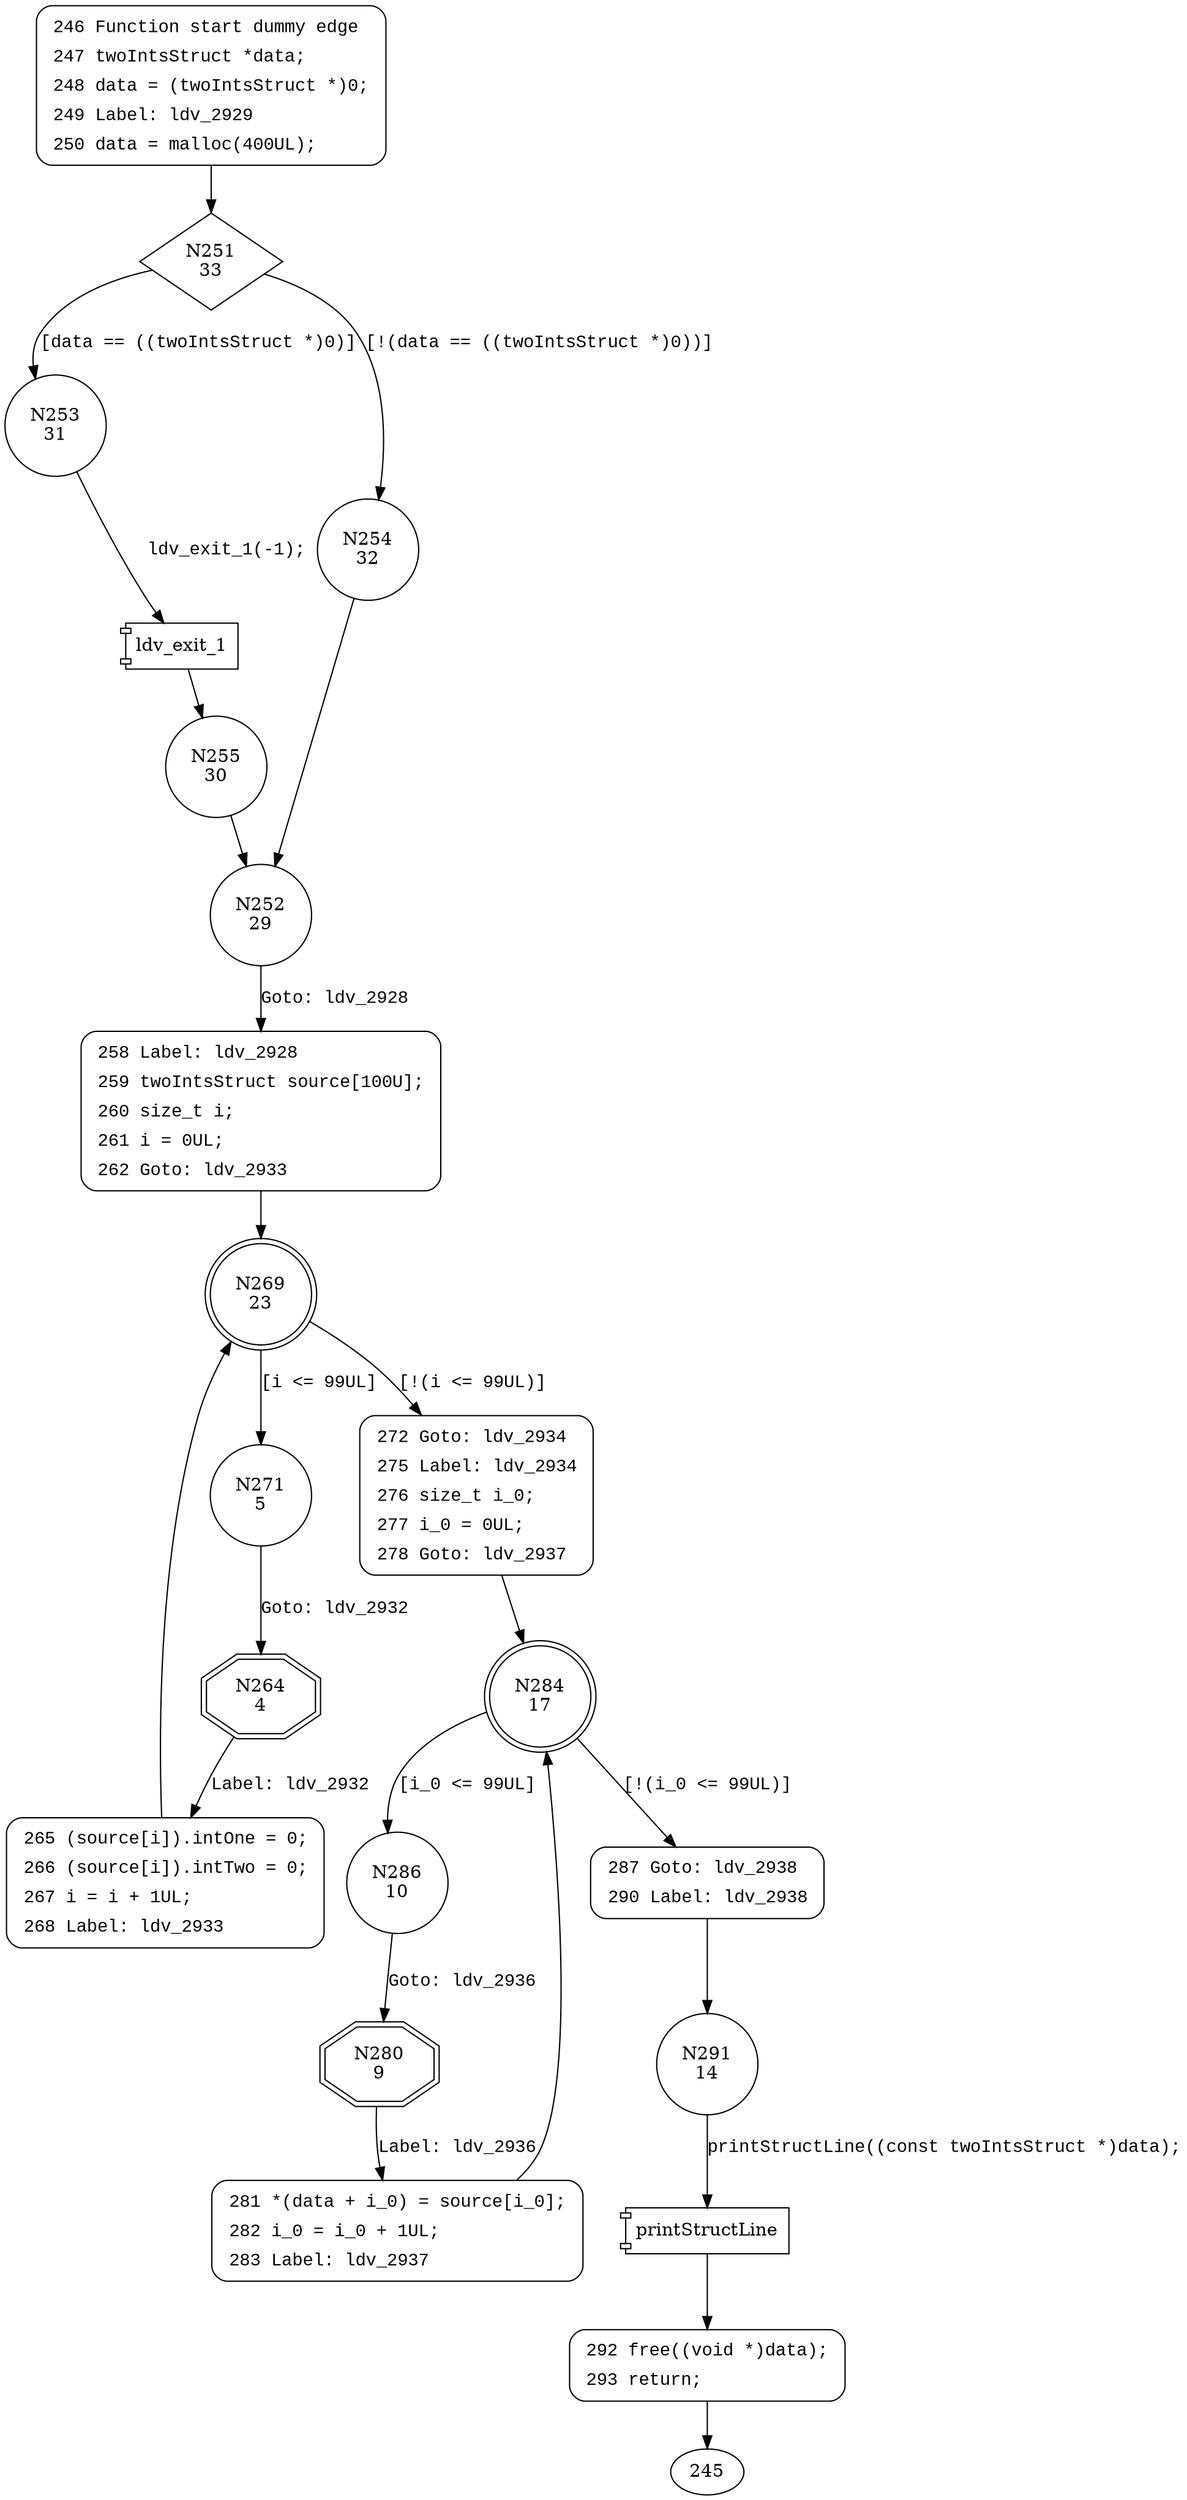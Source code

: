 digraph CWE122_Heap_Based_Buffer_Overflow__c_CWE805_struct_loop_16_bad {
251 [shape="diamond" label="N251\n33"]
253 [shape="circle" label="N253\n31"]
254 [shape="circle" label="N254\n32"]
252 [shape="circle" label="N252\n29"]
258 [shape="circle" label="N258\n28"]
269 [shape="doublecircle" label="N269\n23"]
271 [shape="circle" label="N271\n5"]
272 [shape="circle" label="N272\n22"]
284 [shape="doublecircle" label="N284\n17"]
286 [shape="circle" label="N286\n10"]
287 [shape="circle" label="N287\n16"]
291 [shape="circle" label="N291\n14"]
292 [shape="circle" label="N292\n13"]
280 [shape="doubleoctagon" label="N280\n9"]
281 [shape="circle" label="N281\n8"]
264 [shape="doubleoctagon" label="N264\n4"]
265 [shape="circle" label="N265\n3"]
255 [shape="circle" label="N255\n30"]
246 [style="filled,bold" penwidth="1" fillcolor="white" fontname="Courier New" shape="Mrecord" label=<<table border="0" cellborder="0" cellpadding="3" bgcolor="white"><tr><td align="right">246</td><td align="left">Function start dummy edge</td></tr><tr><td align="right">247</td><td align="left">twoIntsStruct *data;</td></tr><tr><td align="right">248</td><td align="left">data = (twoIntsStruct *)0;</td></tr><tr><td align="right">249</td><td align="left">Label: ldv_2929</td></tr><tr><td align="right">250</td><td align="left">data = malloc(400UL);</td></tr></table>>]
246 -> 251[label=""]
258 [style="filled,bold" penwidth="1" fillcolor="white" fontname="Courier New" shape="Mrecord" label=<<table border="0" cellborder="0" cellpadding="3" bgcolor="white"><tr><td align="right">258</td><td align="left">Label: ldv_2928</td></tr><tr><td align="right">259</td><td align="left">twoIntsStruct source[100U];</td></tr><tr><td align="right">260</td><td align="left">size_t i;</td></tr><tr><td align="right">261</td><td align="left">i = 0UL;</td></tr><tr><td align="right">262</td><td align="left">Goto: ldv_2933</td></tr></table>>]
258 -> 269[label=""]
272 [style="filled,bold" penwidth="1" fillcolor="white" fontname="Courier New" shape="Mrecord" label=<<table border="0" cellborder="0" cellpadding="3" bgcolor="white"><tr><td align="right">272</td><td align="left">Goto: ldv_2934</td></tr><tr><td align="right">275</td><td align="left">Label: ldv_2934</td></tr><tr><td align="right">276</td><td align="left">size_t i_0;</td></tr><tr><td align="right">277</td><td align="left">i_0 = 0UL;</td></tr><tr><td align="right">278</td><td align="left">Goto: ldv_2937</td></tr></table>>]
272 -> 284[label=""]
287 [style="filled,bold" penwidth="1" fillcolor="white" fontname="Courier New" shape="Mrecord" label=<<table border="0" cellborder="0" cellpadding="3" bgcolor="white"><tr><td align="right">287</td><td align="left">Goto: ldv_2938</td></tr><tr><td align="right">290</td><td align="left">Label: ldv_2938</td></tr></table>>]
287 -> 291[label=""]
292 [style="filled,bold" penwidth="1" fillcolor="white" fontname="Courier New" shape="Mrecord" label=<<table border="0" cellborder="0" cellpadding="3" bgcolor="white"><tr><td align="right">292</td><td align="left">free((void *)data);</td></tr><tr><td align="right">293</td><td align="left">return;</td></tr></table>>]
292 -> 245[label=""]
281 [style="filled,bold" penwidth="1" fillcolor="white" fontname="Courier New" shape="Mrecord" label=<<table border="0" cellborder="0" cellpadding="3" bgcolor="white"><tr><td align="right">281</td><td align="left">*(data + i_0) = source[i_0];</td></tr><tr><td align="right">282</td><td align="left">i_0 = i_0 + 1UL;</td></tr><tr><td align="right">283</td><td align="left">Label: ldv_2937</td></tr></table>>]
281 -> 284[label=""]
265 [style="filled,bold" penwidth="1" fillcolor="white" fontname="Courier New" shape="Mrecord" label=<<table border="0" cellborder="0" cellpadding="3" bgcolor="white"><tr><td align="right">265</td><td align="left">(source[i]).intOne = 0;</td></tr><tr><td align="right">266</td><td align="left">(source[i]).intTwo = 0;</td></tr><tr><td align="right">267</td><td align="left">i = i + 1UL;</td></tr><tr><td align="right">268</td><td align="left">Label: ldv_2933</td></tr></table>>]
265 -> 269[label=""]
251 -> 253 [label="[data == ((twoIntsStruct *)0)]" fontname="Courier New"]
251 -> 254 [label="[!(data == ((twoIntsStruct *)0))]" fontname="Courier New"]
252 -> 258 [label="Goto: ldv_2928" fontname="Courier New"]
269 -> 271 [label="[i <= 99UL]" fontname="Courier New"]
269 -> 272 [label="[!(i <= 99UL)]" fontname="Courier New"]
284 -> 286 [label="[i_0 <= 99UL]" fontname="Courier New"]
284 -> 287 [label="[!(i_0 <= 99UL)]" fontname="Courier New"]
100020 [shape="component" label="printStructLine"]
291 -> 100020 [label="printStructLine((const twoIntsStruct *)data);" fontname="Courier New"]
100020 -> 292 [label="" fontname="Courier New"]
286 -> 280 [label="Goto: ldv_2936" fontname="Courier New"]
280 -> 281 [label="Label: ldv_2936" fontname="Courier New"]
271 -> 264 [label="Goto: ldv_2932" fontname="Courier New"]
264 -> 265 [label="Label: ldv_2932" fontname="Courier New"]
100021 [shape="component" label="ldv_exit_1"]
253 -> 100021 [label="ldv_exit_1(-1);" fontname="Courier New"]
100021 -> 255 [label="" fontname="Courier New"]
254 -> 252 [label="" fontname="Courier New"]
255 -> 252 [label="" fontname="Courier New"]
}